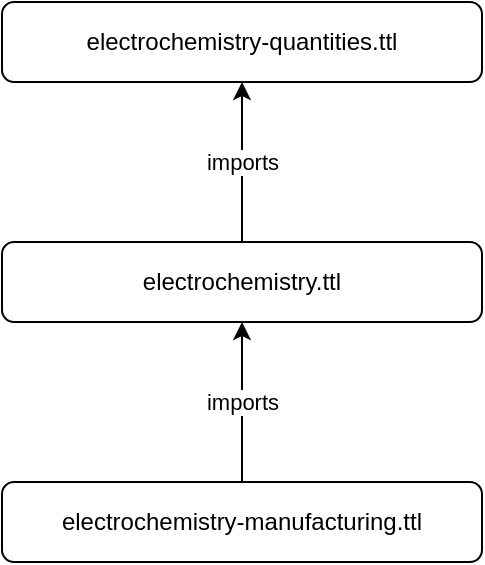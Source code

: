 <mxfile>
    <diagram id="XXX_unHCJV41MuCcpY61" name="Page-1">
        <mxGraphModel dx="443" dy="261" grid="1" gridSize="10" guides="1" tooltips="1" connect="1" arrows="1" fold="1" page="1" pageScale="1" pageWidth="850" pageHeight="1100" math="0" shadow="0">
            <root>
                <mxCell id="0"/>
                <mxCell id="1" parent="0"/>
                <mxCell id="3" value="electrochemistry.ttl" style="rounded=1;whiteSpace=wrap;html=1;" vertex="1" parent="1">
                    <mxGeometry x="280" y="160" width="240" height="40" as="geometry"/>
                </mxCell>
                <mxCell id="4" value="electrochemistry-quantities.ttl" style="rounded=1;whiteSpace=wrap;html=1;" vertex="1" parent="1">
                    <mxGeometry x="280" y="40" width="240" height="40" as="geometry"/>
                </mxCell>
                <mxCell id="5" value="electrochemistry-manufacturing.ttl" style="rounded=1;whiteSpace=wrap;html=1;" vertex="1" parent="1">
                    <mxGeometry x="280" y="280" width="240" height="40" as="geometry"/>
                </mxCell>
                <mxCell id="6" value="imports" style="endArrow=classic;html=1;entryX=0.5;entryY=1;entryDx=0;entryDy=0;exitX=0.5;exitY=0;exitDx=0;exitDy=0;" edge="1" parent="1" source="3" target="4">
                    <mxGeometry width="50" height="50" relative="1" as="geometry">
                        <mxPoint x="370" y="270" as="sourcePoint"/>
                        <mxPoint x="420" y="220" as="targetPoint"/>
                    </mxGeometry>
                </mxCell>
                <mxCell id="7" value="imports" style="endArrow=classic;html=1;exitX=0.5;exitY=0;exitDx=0;exitDy=0;entryX=0.5;entryY=1;entryDx=0;entryDy=0;" edge="1" parent="1" source="5" target="3">
                    <mxGeometry width="50" height="50" relative="1" as="geometry">
                        <mxPoint x="410" y="170" as="sourcePoint"/>
                        <mxPoint x="450" y="250" as="targetPoint"/>
                    </mxGeometry>
                </mxCell>
            </root>
        </mxGraphModel>
    </diagram>
</mxfile>